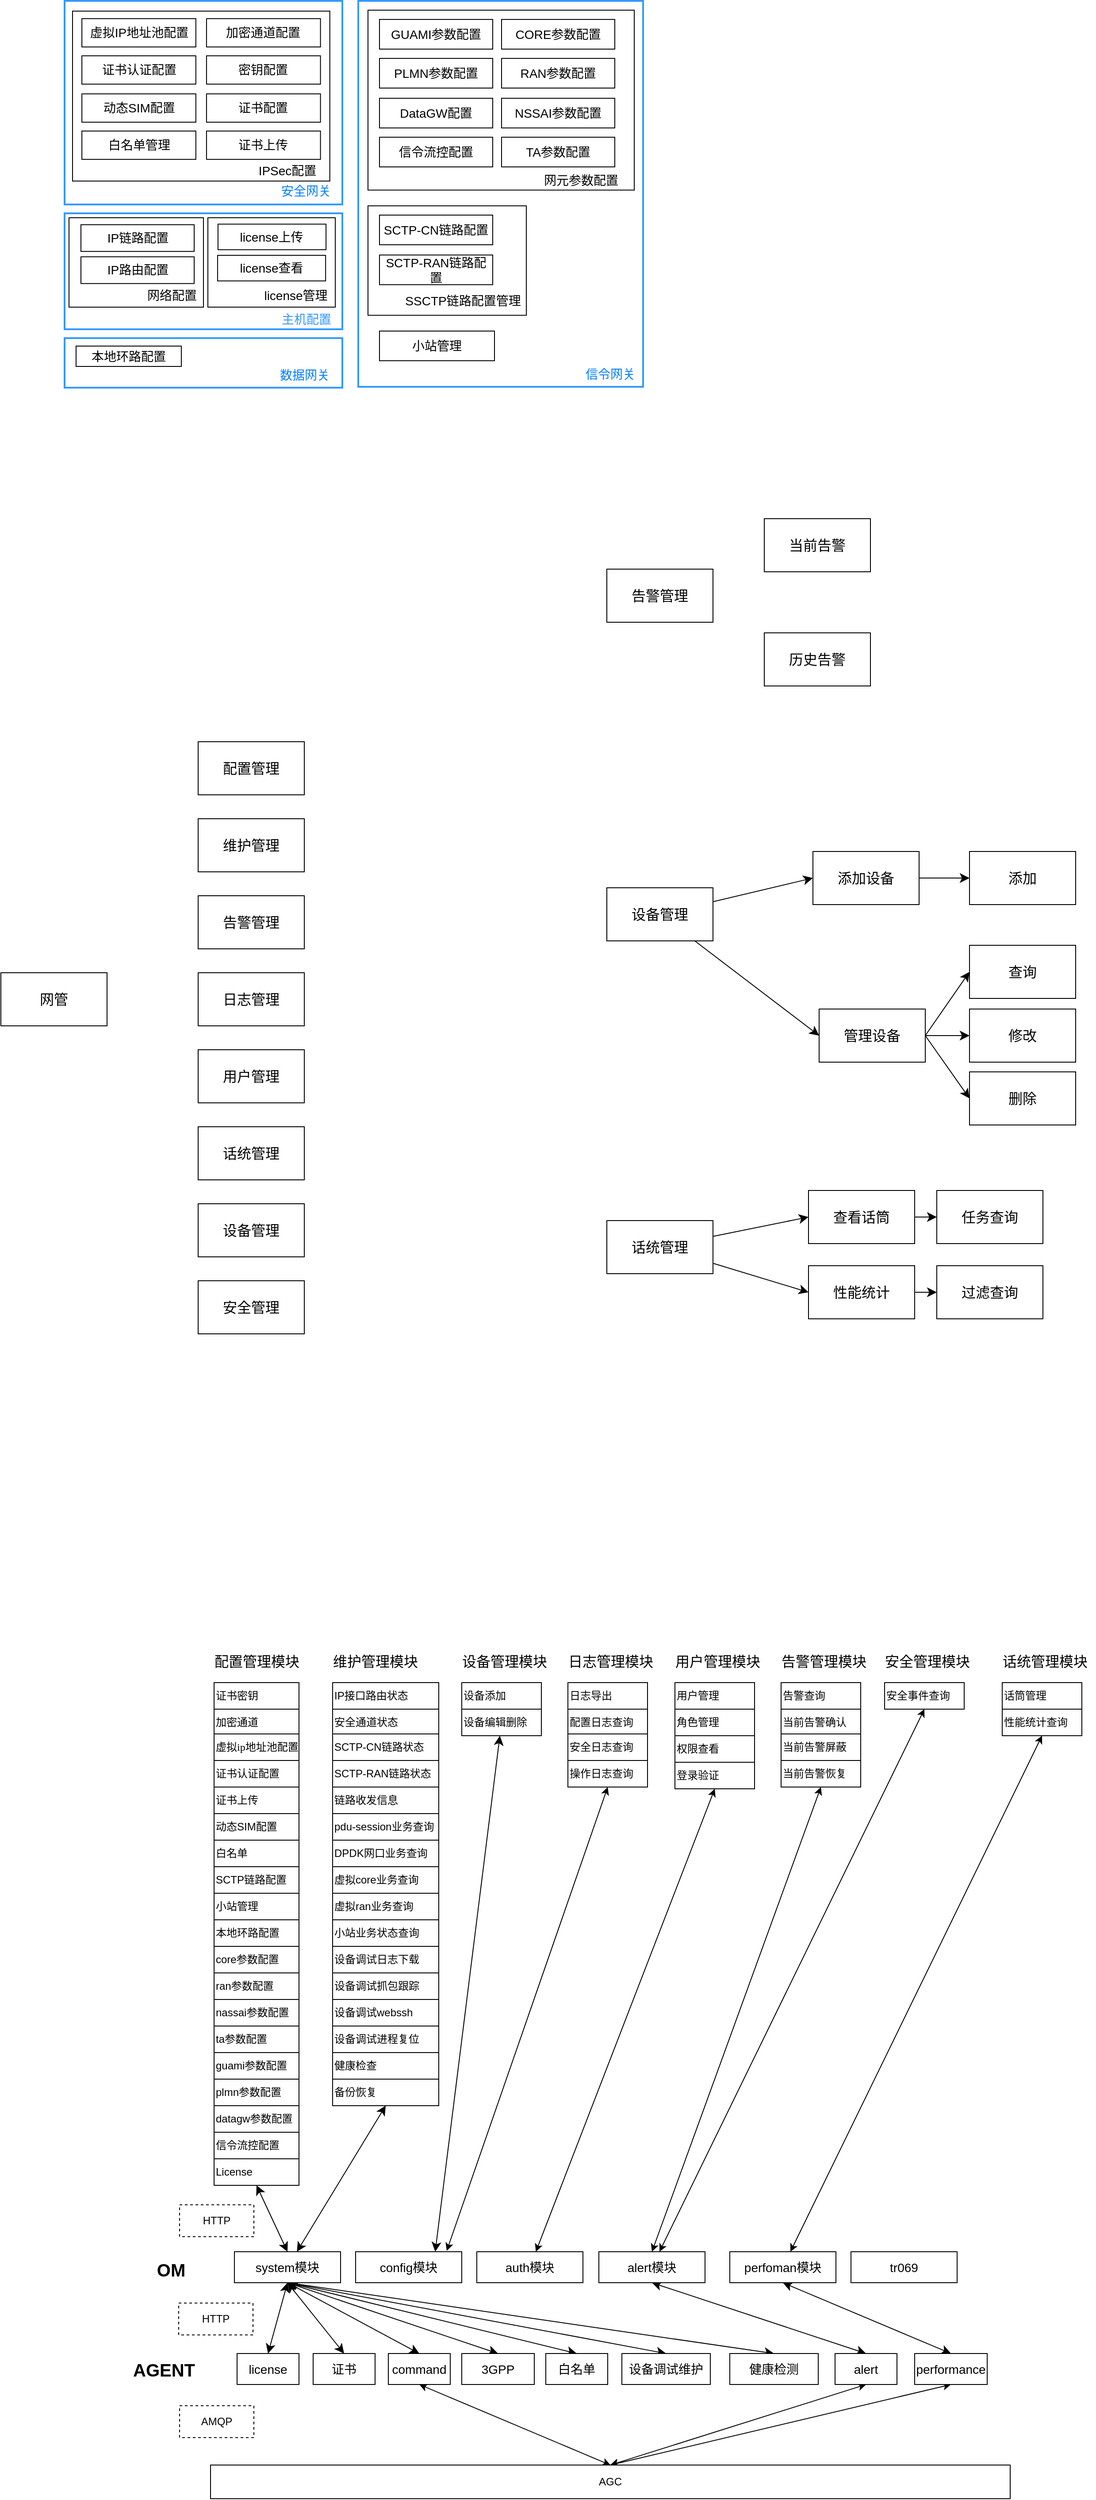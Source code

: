<mxfile version="22.1.17" type="github">
  <diagram name="第 1 页" id="DEjIbC8M0QPoEUeSra0J">
    <mxGraphModel dx="1722" dy="2152" grid="0" gridSize="10" guides="1" tooltips="1" connect="1" arrows="1" fold="1" page="0" pageScale="1" pageWidth="827" pageHeight="1169" math="0" shadow="0">
      <root>
        <mxCell id="0" />
        <mxCell id="1" parent="0" />
        <mxCell id="rQOuPGtzIIbg4ZmECWrg-143" value="" style="whiteSpace=wrap;html=1;fontSize=16;strokeWidth=2;strokeColor=#3399FF;" parent="1" vertex="1">
          <mxGeometry x="-1" y="-511" width="314" height="56" as="geometry" />
        </mxCell>
        <mxCell id="rQOuPGtzIIbg4ZmECWrg-138" value="" style="whiteSpace=wrap;html=1;fontSize=16;" parent="1" vertex="1">
          <mxGeometry x="86" y="-631" width="168" height="104" as="geometry" />
        </mxCell>
        <mxCell id="rQOuPGtzIIbg4ZmECWrg-137" value="" style="whiteSpace=wrap;html=1;fontSize=16;strokeColor=#3399FF;strokeWidth=2;" parent="1" vertex="1">
          <mxGeometry x="-1" y="-652" width="314" height="131" as="geometry" />
        </mxCell>
        <mxCell id="rQOuPGtzIIbg4ZmECWrg-9" value="网管" style="whiteSpace=wrap;html=1;fontSize=16;" parent="1" vertex="1">
          <mxGeometry x="-73" y="206" width="120" height="60" as="geometry" />
        </mxCell>
        <mxCell id="rQOuPGtzIIbg4ZmECWrg-10" value="配置管理" style="whiteSpace=wrap;html=1;fontSize=16;" parent="1" vertex="1">
          <mxGeometry x="150" y="-55" width="120" height="60" as="geometry" />
        </mxCell>
        <mxCell id="rQOuPGtzIIbg4ZmECWrg-11" value="维护管理" style="whiteSpace=wrap;html=1;fontSize=16;" parent="1" vertex="1">
          <mxGeometry x="150" y="32" width="120" height="60" as="geometry" />
        </mxCell>
        <mxCell id="rQOuPGtzIIbg4ZmECWrg-12" value="告警管理" style="whiteSpace=wrap;html=1;fontSize=16;" parent="1" vertex="1">
          <mxGeometry x="150" y="119" width="120" height="60" as="geometry" />
        </mxCell>
        <mxCell id="rQOuPGtzIIbg4ZmECWrg-13" value="日志管理" style="whiteSpace=wrap;html=1;fontSize=16;" parent="1" vertex="1">
          <mxGeometry x="150" y="206" width="120" height="60" as="geometry" />
        </mxCell>
        <mxCell id="rQOuPGtzIIbg4ZmECWrg-14" value="用户管理" style="whiteSpace=wrap;html=1;fontSize=16;" parent="1" vertex="1">
          <mxGeometry x="150" y="293" width="120" height="60" as="geometry" />
        </mxCell>
        <mxCell id="rQOuPGtzIIbg4ZmECWrg-15" value="话统管理" style="whiteSpace=wrap;html=1;fontSize=16;" parent="1" vertex="1">
          <mxGeometry x="150" y="380" width="120" height="60" as="geometry" />
        </mxCell>
        <mxCell id="rQOuPGtzIIbg4ZmECWrg-16" value="设备管理" style="whiteSpace=wrap;html=1;fontSize=16;" parent="1" vertex="1">
          <mxGeometry x="150" y="467" width="120" height="60" as="geometry" />
        </mxCell>
        <mxCell id="rQOuPGtzIIbg4ZmECWrg-17" value="安全管理" style="whiteSpace=wrap;html=1;fontSize=16;" parent="1" vertex="1">
          <mxGeometry x="150" y="554" width="120" height="60" as="geometry" />
        </mxCell>
        <mxCell id="rQOuPGtzIIbg4ZmECWrg-25" style="edgeStyle=none;curved=1;rounded=0;orthogonalLoop=1;jettySize=auto;html=1;entryX=0;entryY=0.5;entryDx=0;entryDy=0;fontSize=12;startSize=8;endSize=8;" parent="1" source="rQOuPGtzIIbg4ZmECWrg-22" target="rQOuPGtzIIbg4ZmECWrg-23" edge="1">
          <mxGeometry relative="1" as="geometry" />
        </mxCell>
        <mxCell id="rQOuPGtzIIbg4ZmECWrg-26" style="edgeStyle=none;curved=1;rounded=0;orthogonalLoop=1;jettySize=auto;html=1;fontSize=12;startSize=8;endSize=8;entryX=0;entryY=0.5;entryDx=0;entryDy=0;" parent="1" source="rQOuPGtzIIbg4ZmECWrg-22" target="rQOuPGtzIIbg4ZmECWrg-24" edge="1">
          <mxGeometry relative="1" as="geometry" />
        </mxCell>
        <mxCell id="rQOuPGtzIIbg4ZmECWrg-22" value="设备管理" style="whiteSpace=wrap;html=1;fontSize=16;" parent="1" vertex="1">
          <mxGeometry x="612" y="110" width="120" height="60" as="geometry" />
        </mxCell>
        <mxCell id="rQOuPGtzIIbg4ZmECWrg-28" style="edgeStyle=none;curved=1;rounded=0;orthogonalLoop=1;jettySize=auto;html=1;fontSize=12;startSize=8;endSize=8;" parent="1" source="rQOuPGtzIIbg4ZmECWrg-23" target="rQOuPGtzIIbg4ZmECWrg-27" edge="1">
          <mxGeometry relative="1" as="geometry" />
        </mxCell>
        <mxCell id="rQOuPGtzIIbg4ZmECWrg-23" value="添加设备" style="whiteSpace=wrap;html=1;fontSize=16;" parent="1" vertex="1">
          <mxGeometry x="845" y="69" width="120" height="60" as="geometry" />
        </mxCell>
        <mxCell id="rQOuPGtzIIbg4ZmECWrg-30" style="edgeStyle=none;curved=1;rounded=0;orthogonalLoop=1;jettySize=auto;html=1;exitX=1;exitY=0.5;exitDx=0;exitDy=0;fontSize=12;startSize=8;endSize=8;entryX=0;entryY=0.5;entryDx=0;entryDy=0;" parent="1" source="rQOuPGtzIIbg4ZmECWrg-24" target="rQOuPGtzIIbg4ZmECWrg-29" edge="1">
          <mxGeometry relative="1" as="geometry" />
        </mxCell>
        <mxCell id="rQOuPGtzIIbg4ZmECWrg-39" style="edgeStyle=none;curved=1;rounded=0;orthogonalLoop=1;jettySize=auto;html=1;exitX=1;exitY=0.5;exitDx=0;exitDy=0;entryX=0;entryY=0.5;entryDx=0;entryDy=0;fontSize=12;startSize=8;endSize=8;" parent="1" source="rQOuPGtzIIbg4ZmECWrg-24" target="rQOuPGtzIIbg4ZmECWrg-36" edge="1">
          <mxGeometry relative="1" as="geometry" />
        </mxCell>
        <mxCell id="rQOuPGtzIIbg4ZmECWrg-40" style="edgeStyle=none;curved=1;rounded=0;orthogonalLoop=1;jettySize=auto;html=1;entryX=0;entryY=0.5;entryDx=0;entryDy=0;fontSize=12;startSize=8;endSize=8;exitX=1;exitY=0.5;exitDx=0;exitDy=0;" parent="1" source="rQOuPGtzIIbg4ZmECWrg-24" target="rQOuPGtzIIbg4ZmECWrg-38" edge="1">
          <mxGeometry relative="1" as="geometry" />
        </mxCell>
        <mxCell id="rQOuPGtzIIbg4ZmECWrg-24" value="管理设备" style="whiteSpace=wrap;html=1;fontSize=16;" parent="1" vertex="1">
          <mxGeometry x="852" y="247" width="120" height="60" as="geometry" />
        </mxCell>
        <mxCell id="rQOuPGtzIIbg4ZmECWrg-27" value="添加" style="whiteSpace=wrap;html=1;fontSize=16;" parent="1" vertex="1">
          <mxGeometry x="1022" y="69" width="120" height="60" as="geometry" />
        </mxCell>
        <mxCell id="rQOuPGtzIIbg4ZmECWrg-29" value="查询" style="whiteSpace=wrap;html=1;fontSize=16;" parent="1" vertex="1">
          <mxGeometry x="1022" y="175" width="120" height="60" as="geometry" />
        </mxCell>
        <mxCell id="rQOuPGtzIIbg4ZmECWrg-33" style="edgeStyle=none;curved=1;rounded=0;orthogonalLoop=1;jettySize=auto;html=1;fontSize=12;startSize=8;endSize=8;entryX=0;entryY=0.5;entryDx=0;entryDy=0;" parent="1" source="rQOuPGtzIIbg4ZmECWrg-31" target="rQOuPGtzIIbg4ZmECWrg-32" edge="1">
          <mxGeometry relative="1" as="geometry" />
        </mxCell>
        <mxCell id="rQOuPGtzIIbg4ZmECWrg-35" style="edgeStyle=none;curved=1;rounded=0;orthogonalLoop=1;jettySize=auto;html=1;entryX=0;entryY=0.5;entryDx=0;entryDy=0;fontSize=12;startSize=8;endSize=8;" parent="1" source="rQOuPGtzIIbg4ZmECWrg-31" target="rQOuPGtzIIbg4ZmECWrg-34" edge="1">
          <mxGeometry relative="1" as="geometry" />
        </mxCell>
        <mxCell id="rQOuPGtzIIbg4ZmECWrg-31" value="话统管理" style="whiteSpace=wrap;html=1;fontSize=16;" parent="1" vertex="1">
          <mxGeometry x="612" y="486" width="120" height="60" as="geometry" />
        </mxCell>
        <mxCell id="rQOuPGtzIIbg4ZmECWrg-45" style="edgeStyle=none;curved=1;rounded=0;orthogonalLoop=1;jettySize=auto;html=1;fontSize=12;startSize=8;endSize=8;" parent="1" source="rQOuPGtzIIbg4ZmECWrg-32" target="rQOuPGtzIIbg4ZmECWrg-44" edge="1">
          <mxGeometry relative="1" as="geometry" />
        </mxCell>
        <mxCell id="rQOuPGtzIIbg4ZmECWrg-32" value="查看话筒" style="whiteSpace=wrap;html=1;fontSize=16;" parent="1" vertex="1">
          <mxGeometry x="840" y="452" width="120" height="60" as="geometry" />
        </mxCell>
        <mxCell id="rQOuPGtzIIbg4ZmECWrg-42" style="edgeStyle=none;curved=1;rounded=0;orthogonalLoop=1;jettySize=auto;html=1;exitX=1;exitY=0.5;exitDx=0;exitDy=0;entryX=0;entryY=0.5;entryDx=0;entryDy=0;fontSize=12;startSize=8;endSize=8;" parent="1" source="rQOuPGtzIIbg4ZmECWrg-34" target="rQOuPGtzIIbg4ZmECWrg-41" edge="1">
          <mxGeometry relative="1" as="geometry" />
        </mxCell>
        <mxCell id="rQOuPGtzIIbg4ZmECWrg-34" value="性能统计" style="whiteSpace=wrap;html=1;fontSize=16;" parent="1" vertex="1">
          <mxGeometry x="840" y="537" width="120" height="60" as="geometry" />
        </mxCell>
        <mxCell id="rQOuPGtzIIbg4ZmECWrg-36" value="修改" style="whiteSpace=wrap;html=1;fontSize=16;" parent="1" vertex="1">
          <mxGeometry x="1022" y="247" width="120" height="60" as="geometry" />
        </mxCell>
        <mxCell id="rQOuPGtzIIbg4ZmECWrg-38" value="删除" style="whiteSpace=wrap;html=1;fontSize=16;" parent="1" vertex="1">
          <mxGeometry x="1022" y="318" width="120" height="60" as="geometry" />
        </mxCell>
        <mxCell id="rQOuPGtzIIbg4ZmECWrg-41" value="过滤查询" style="whiteSpace=wrap;html=1;fontSize=16;" parent="1" vertex="1">
          <mxGeometry x="985" y="537" width="120" height="60" as="geometry" />
        </mxCell>
        <mxCell id="rQOuPGtzIIbg4ZmECWrg-44" value="任务查询" style="whiteSpace=wrap;html=1;fontSize=16;" parent="1" vertex="1">
          <mxGeometry x="985" y="452" width="120" height="60" as="geometry" />
        </mxCell>
        <mxCell id="rQOuPGtzIIbg4ZmECWrg-46" value="告警管理" style="whiteSpace=wrap;html=1;fontSize=16;" parent="1" vertex="1">
          <mxGeometry x="612" y="-250" width="120" height="60" as="geometry" />
        </mxCell>
        <mxCell id="rQOuPGtzIIbg4ZmECWrg-47" value="当前告警" style="whiteSpace=wrap;html=1;fontSize=16;" parent="1" vertex="1">
          <mxGeometry x="790" y="-307" width="120" height="60" as="geometry" />
        </mxCell>
        <mxCell id="rQOuPGtzIIbg4ZmECWrg-48" value="历史告警" style="whiteSpace=wrap;html=1;fontSize=16;" parent="1" vertex="1">
          <mxGeometry x="790" y="-178" width="120" height="60" as="geometry" />
        </mxCell>
        <mxCell id="rQOuPGtzIIbg4ZmECWrg-99" value="本地环路配置" style="whiteSpace=wrap;html=1;fontSize=14;" parent="1" vertex="1">
          <mxGeometry x="12" y="-502" width="119" height="23" as="geometry" />
        </mxCell>
        <mxCell id="rQOuPGtzIIbg4ZmECWrg-112" value="" style="group;labelBackgroundColor=none;strokeWidth=2;strokeColor=#3399FF;" parent="1" vertex="1" connectable="0">
          <mxGeometry x="-1" y="-892" width="314" height="230" as="geometry" />
        </mxCell>
        <mxCell id="rQOuPGtzIIbg4ZmECWrg-111" value="安全网关" style="text;html=1;strokeColor=none;fillColor=none;align=center;verticalAlign=middle;whiteSpace=wrap;rounded=0;fontSize=14;fontColor=#007FFF;" parent="rQOuPGtzIIbg4ZmECWrg-112" vertex="1">
          <mxGeometry x="232.481" y="200" width="81.519" height="30" as="geometry" />
        </mxCell>
        <mxCell id="rQOuPGtzIIbg4ZmECWrg-110" value="" style="group" parent="rQOuPGtzIIbg4ZmECWrg-112" vertex="1" connectable="0">
          <mxGeometry x="8.998" y="11.56" width="290.853" height="195" as="geometry" />
        </mxCell>
        <mxCell id="rQOuPGtzIIbg4ZmECWrg-106" value="" style="rounded=0;whiteSpace=wrap;html=1;fontSize=16;" parent="rQOuPGtzIIbg4ZmECWrg-110" vertex="1">
          <mxGeometry width="290.853" height="192" as="geometry" />
        </mxCell>
        <mxCell id="rQOuPGtzIIbg4ZmECWrg-71" value="证书认证配置" style="whiteSpace=wrap;html=1;fontSize=14;" parent="rQOuPGtzIIbg4ZmECWrg-110" vertex="1">
          <mxGeometry x="10.567" y="50.5" width="128.821" height="32" as="geometry" />
        </mxCell>
        <mxCell id="rQOuPGtzIIbg4ZmECWrg-72" value="虚拟IP地址池配置" style="whiteSpace=wrap;html=1;fontSize=14;" parent="rQOuPGtzIIbg4ZmECWrg-110" vertex="1">
          <mxGeometry x="10.567" y="8.5" width="128.821" height="32" as="geometry" />
        </mxCell>
        <mxCell id="rQOuPGtzIIbg4ZmECWrg-73" value="密钥配置" style="whiteSpace=wrap;html=1;fontSize=14;" parent="rQOuPGtzIIbg4ZmECWrg-110" vertex="1">
          <mxGeometry x="151.465" y="50.5" width="128.821" height="32" as="geometry" />
        </mxCell>
        <mxCell id="rQOuPGtzIIbg4ZmECWrg-74" value="白名单管理" style="whiteSpace=wrap;html=1;fontSize=14;" parent="rQOuPGtzIIbg4ZmECWrg-110" vertex="1">
          <mxGeometry x="10.567" y="135.5" width="128.821" height="32" as="geometry" />
        </mxCell>
        <mxCell id="rQOuPGtzIIbg4ZmECWrg-76" value="加密通道配置" style="whiteSpace=wrap;html=1;fontSize=14;" parent="rQOuPGtzIIbg4ZmECWrg-110" vertex="1">
          <mxGeometry x="151.465" y="8.5" width="128.821" height="32" as="geometry" />
        </mxCell>
        <mxCell id="rQOuPGtzIIbg4ZmECWrg-77" value="证书配置" style="whiteSpace=wrap;html=1;fontSize=14;" parent="rQOuPGtzIIbg4ZmECWrg-110" vertex="1">
          <mxGeometry x="151.465" y="93.5" width="128.821" height="32" as="geometry" />
        </mxCell>
        <mxCell id="rQOuPGtzIIbg4ZmECWrg-78" value="证书上传" style="whiteSpace=wrap;html=1;fontSize=14;" parent="rQOuPGtzIIbg4ZmECWrg-110" vertex="1">
          <mxGeometry x="151.465" y="135.5" width="128.821" height="32" as="geometry" />
        </mxCell>
        <mxCell id="rQOuPGtzIIbg4ZmECWrg-79" value="动态SIM配置" style="whiteSpace=wrap;html=1;fontSize=14;" parent="rQOuPGtzIIbg4ZmECWrg-110" vertex="1">
          <mxGeometry x="10.567" y="93.5" width="128.821" height="32" as="geometry" />
        </mxCell>
        <mxCell id="rQOuPGtzIIbg4ZmECWrg-107" value="IPSec配置" style="text;html=1;strokeColor=none;fillColor=none;align=center;verticalAlign=middle;whiteSpace=wrap;rounded=0;fontSize=14;" parent="rQOuPGtzIIbg4ZmECWrg-110" vertex="1">
          <mxGeometry x="202.288" y="165" width="81.519" height="30" as="geometry" />
        </mxCell>
        <mxCell id="rQOuPGtzIIbg4ZmECWrg-136" value="" style="group" parent="1" vertex="1" connectable="0">
          <mxGeometry x="331" y="-892" width="339" height="438" as="geometry" />
        </mxCell>
        <mxCell id="rQOuPGtzIIbg4ZmECWrg-130" value="" style="rounded=0;whiteSpace=wrap;html=1;fontSize=16;labelBorderColor=#007FFF;strokeWidth=2;strokeColor=#3399FF;" parent="rQOuPGtzIIbg4ZmECWrg-136" vertex="1">
          <mxGeometry width="322" height="436.014" as="geometry" />
        </mxCell>
        <mxCell id="rQOuPGtzIIbg4ZmECWrg-114" value="" style="rounded=0;whiteSpace=wrap;html=1;fontSize=16;" parent="rQOuPGtzIIbg4ZmECWrg-136" vertex="1">
          <mxGeometry x="11" y="10.478" width="301" height="203.282" as="geometry" />
        </mxCell>
        <mxCell id="rQOuPGtzIIbg4ZmECWrg-98" value="小站管理" style="whiteSpace=wrap;html=1;fontSize=14;" parent="rQOuPGtzIIbg4ZmECWrg-136" vertex="1">
          <mxGeometry x="24" y="373.03" width="130" height="33.53" as="geometry" />
        </mxCell>
        <mxCell id="rQOuPGtzIIbg4ZmECWrg-113" value="" style="group" parent="rQOuPGtzIIbg4ZmECWrg-136" vertex="1" connectable="0">
          <mxGeometry x="24" y="20.957" width="266" height="166.608" as="geometry" />
        </mxCell>
        <mxCell id="rQOuPGtzIIbg4ZmECWrg-81" value="PLMN参数配置" style="whiteSpace=wrap;html=1;fontSize=14;" parent="rQOuPGtzIIbg4ZmECWrg-113" vertex="1">
          <mxGeometry y="44.01" width="128" height="33.531" as="geometry" />
        </mxCell>
        <mxCell id="rQOuPGtzIIbg4ZmECWrg-82" value="GUAMI参数配置" style="whiteSpace=wrap;html=1;fontSize=14;" parent="rQOuPGtzIIbg4ZmECWrg-113" vertex="1">
          <mxGeometry width="128" height="33.531" as="geometry" />
        </mxCell>
        <mxCell id="rQOuPGtzIIbg4ZmECWrg-83" value="RAN参数配置" style="whiteSpace=wrap;html=1;fontSize=14;" parent="rQOuPGtzIIbg4ZmECWrg-113" vertex="1">
          <mxGeometry x="138" y="44.01" width="128" height="33.531" as="geometry" />
        </mxCell>
        <mxCell id="rQOuPGtzIIbg4ZmECWrg-84" value="信令流控配置" style="whiteSpace=wrap;html=1;fontSize=14;" parent="rQOuPGtzIIbg4ZmECWrg-113" vertex="1">
          <mxGeometry y="133.077" width="128" height="33.531" as="geometry" />
        </mxCell>
        <mxCell id="rQOuPGtzIIbg4ZmECWrg-85" value="CORE参数配置" style="whiteSpace=wrap;html=1;fontSize=14;" parent="rQOuPGtzIIbg4ZmECWrg-113" vertex="1">
          <mxGeometry x="138" width="128" height="33.531" as="geometry" />
        </mxCell>
        <mxCell id="rQOuPGtzIIbg4ZmECWrg-86" value="NSSAI参数配置" style="whiteSpace=wrap;html=1;fontSize=14;" parent="rQOuPGtzIIbg4ZmECWrg-113" vertex="1">
          <mxGeometry x="138" y="89.067" width="128" height="33.531" as="geometry" />
        </mxCell>
        <mxCell id="rQOuPGtzIIbg4ZmECWrg-87" value="TA参数配置" style="whiteSpace=wrap;html=1;fontSize=14;" parent="rQOuPGtzIIbg4ZmECWrg-113" vertex="1">
          <mxGeometry x="138" y="133.077" width="128" height="33.531" as="geometry" />
        </mxCell>
        <mxCell id="rQOuPGtzIIbg4ZmECWrg-88" value="DataGW配置" style="whiteSpace=wrap;html=1;fontSize=14;" parent="rQOuPGtzIIbg4ZmECWrg-113" vertex="1">
          <mxGeometry y="89.067" width="128" height="33.531" as="geometry" />
        </mxCell>
        <mxCell id="rQOuPGtzIIbg4ZmECWrg-129" value="网元参数配置" style="text;html=1;strokeColor=none;fillColor=none;align=center;verticalAlign=middle;whiteSpace=wrap;rounded=0;fontSize=14;" parent="rQOuPGtzIIbg4ZmECWrg-136" vertex="1">
          <mxGeometry x="198" y="187.565" width="108" height="31.435" as="geometry" />
        </mxCell>
        <mxCell id="rQOuPGtzIIbg4ZmECWrg-131" value="信令网关" style="text;html=1;strokeColor=none;fillColor=none;align=center;verticalAlign=middle;whiteSpace=wrap;rounded=0;fontSize=14;fontColor=#007FFF;" parent="rQOuPGtzIIbg4ZmECWrg-136" vertex="1">
          <mxGeometry x="231" y="406.565" width="108" height="31.435" as="geometry" />
        </mxCell>
        <mxCell id="rQOuPGtzIIbg4ZmECWrg-132" value="" style="rounded=0;whiteSpace=wrap;html=1;fontSize=16;" parent="rQOuPGtzIIbg4ZmECWrg-136" vertex="1">
          <mxGeometry x="11" y="231.57" width="179" height="123.65" as="geometry" />
        </mxCell>
        <mxCell id="rQOuPGtzIIbg4ZmECWrg-91" value="SCTP-RAN链路配置" style="whiteSpace=wrap;html=1;fontSize=14;" parent="rQOuPGtzIIbg4ZmECWrg-136" vertex="1">
          <mxGeometry x="24" y="287.11" width="128" height="33.53" as="geometry" />
        </mxCell>
        <mxCell id="rQOuPGtzIIbg4ZmECWrg-93" value="SCTP-CN链路配置" style="whiteSpace=wrap;html=1;fontSize=14;" parent="rQOuPGtzIIbg4ZmECWrg-136" vertex="1">
          <mxGeometry x="24" y="242" width="128" height="33.53" as="geometry" />
        </mxCell>
        <mxCell id="rQOuPGtzIIbg4ZmECWrg-133" value="SSCTP链路配置管理" style="text;html=1;strokeColor=none;fillColor=none;align=center;verticalAlign=middle;whiteSpace=wrap;rounded=0;fontSize=14;" parent="rQOuPGtzIIbg4ZmECWrg-136" vertex="1">
          <mxGeometry x="35" y="323.781" width="167" height="31.435" as="geometry" />
        </mxCell>
        <mxCell id="rQOuPGtzIIbg4ZmECWrg-144" value="数据网关" style="text;html=1;align=center;verticalAlign=middle;resizable=0;points=[];autosize=1;strokeColor=none;fillColor=none;fontSize=14;fontColor=#007FFF;" parent="1" vertex="1">
          <mxGeometry x="233" y="-484" width="74" height="29" as="geometry" />
        </mxCell>
        <mxCell id="rQOuPGtzIIbg4ZmECWrg-145" value="&lt;font style=&quot;font-size: 14px;&quot;&gt;主机配置&lt;/font&gt;" style="text;html=1;align=center;verticalAlign=middle;resizable=0;points=[];autosize=1;strokeColor=none;fillColor=none;fontSize=16;fontColor=#3399FF;" parent="1" vertex="1">
          <mxGeometry x="235" y="-549" width="74" height="31" as="geometry" />
        </mxCell>
        <mxCell id="rQOuPGtzIIbg4ZmECWrg-147" value="" style="group" parent="1" vertex="1" connectable="0">
          <mxGeometry x="161" y="-647" width="145" height="103" as="geometry" />
        </mxCell>
        <mxCell id="rQOuPGtzIIbg4ZmECWrg-141" value="" style="whiteSpace=wrap;html=1;fontSize=16;" parent="rQOuPGtzIIbg4ZmECWrg-147" vertex="1">
          <mxGeometry width="144.046" height="101" as="geometry" />
        </mxCell>
        <mxCell id="rQOuPGtzIIbg4ZmECWrg-102" value="license上传" style="whiteSpace=wrap;html=1;fontSize=14;" parent="rQOuPGtzIIbg4ZmECWrg-147" vertex="1">
          <mxGeometry x="11.447" y="7.228" width="122.105" height="28.912" as="geometry" />
        </mxCell>
        <mxCell id="rQOuPGtzIIbg4ZmECWrg-103" value="license查看" style="whiteSpace=wrap;html=1;fontSize=14;" parent="rQOuPGtzIIbg4ZmECWrg-147" vertex="1">
          <mxGeometry x="10.97" y="42.465" width="122.105" height="28.912" as="geometry" />
        </mxCell>
        <mxCell id="rQOuPGtzIIbg4ZmECWrg-142" value="&lt;font style=&quot;font-size: 14px;&quot;&gt;license管理&lt;/font&gt;" style="text;html=1;align=center;verticalAlign=middle;resizable=0;points=[];autosize=1;strokeColor=none;fillColor=none;fontSize=16;" parent="rQOuPGtzIIbg4ZmECWrg-147" vertex="1">
          <mxGeometry x="54.375" y="71.377" width="90" height="31" as="geometry" />
        </mxCell>
        <mxCell id="rQOuPGtzIIbg4ZmECWrg-149" value="" style="group" parent="1" vertex="1" connectable="0">
          <mxGeometry x="4" y="-647" width="153" height="102" as="geometry" />
        </mxCell>
        <mxCell id="rQOuPGtzIIbg4ZmECWrg-148" value="" style="whiteSpace=wrap;html=1;fontSize=16;" parent="rQOuPGtzIIbg4ZmECWrg-149" vertex="1">
          <mxGeometry width="152" height="101.019" as="geometry" />
        </mxCell>
        <mxCell id="rQOuPGtzIIbg4ZmECWrg-146" value="" style="group" parent="rQOuPGtzIIbg4ZmECWrg-149" vertex="1" connectable="0">
          <mxGeometry x="2" y="4.722" width="151" height="90.667" as="geometry" />
        </mxCell>
        <mxCell id="rQOuPGtzIIbg4ZmECWrg-140" value="网络配置" style="text;html=1;align=center;verticalAlign=middle;resizable=0;points=[];autosize=1;strokeColor=none;fillColor=none;fontSize=14;" parent="rQOuPGtzIIbg4ZmECWrg-146" vertex="1">
          <mxGeometry x="77" y="68.556" width="74" height="29" as="geometry" />
        </mxCell>
        <mxCell id="rQOuPGtzIIbg4ZmECWrg-104" value="IP链路配置" style="whiteSpace=wrap;html=1;fontSize=14;" parent="rQOuPGtzIIbg4ZmECWrg-146" vertex="1">
          <mxGeometry x="11.5" y="3.129" width="128" height="30.222" as="geometry" />
        </mxCell>
        <mxCell id="rQOuPGtzIIbg4ZmECWrg-101" value="IP路由配置" style="whiteSpace=wrap;html=1;fontSize=14;" parent="rQOuPGtzIIbg4ZmECWrg-149" vertex="1">
          <mxGeometry x="13.5" y="44.132" width="128" height="30.222" as="geometry" />
        </mxCell>
        <mxCell id="rQOuPGtzIIbg4ZmECWrg-153" value="配置管理模块" style="text;html=1;align=center;verticalAlign=middle;resizable=0;points=[];autosize=1;strokeColor=none;fillColor=none;fontSize=16;" parent="1" vertex="1">
          <mxGeometry x="159" y="968" width="114" height="31" as="geometry" />
        </mxCell>
        <mxCell id="rQOuPGtzIIbg4ZmECWrg-155" value="证书密钥" style="whiteSpace=wrap;html=1;fontSize=12;align=left;spacing=2;spacingTop=0;" parent="1" vertex="1">
          <mxGeometry x="168" y="1008" width="96" height="30" as="geometry" />
        </mxCell>
        <mxCell id="rQOuPGtzIIbg4ZmECWrg-156" value="加密通道" style="whiteSpace=wrap;html=1;fontSize=12;align=left;spacing=2;spacingTop=0;" parent="1" vertex="1">
          <mxGeometry x="168" y="1038" width="96" height="30" as="geometry" />
        </mxCell>
        <mxCell id="rQOuPGtzIIbg4ZmECWrg-157" value="虚拟&lt;span style=&quot;font-size: 12px; font-family: &amp;quot;Times New Roman&amp;quot;, serif;&quot; lang=&quot;EN-US&quot;&gt;ip&lt;/span&gt;&lt;span style=&quot;font-size: 12px; font-family: 宋体;&quot;&gt;地址池配置&lt;/span&gt;" style="whiteSpace=wrap;html=1;fontSize=12;align=left;spacing=2;spacingTop=0;" parent="1" vertex="1">
          <mxGeometry x="168" y="1066" width="96" height="30" as="geometry" />
        </mxCell>
        <mxCell id="rQOuPGtzIIbg4ZmECWrg-159" value="证书认证配置" style="whiteSpace=wrap;html=1;fontSize=12;align=left;spacing=2;spacingTop=0;" parent="1" vertex="1">
          <mxGeometry x="168" y="1096" width="96" height="30" as="geometry" />
        </mxCell>
        <mxCell id="rQOuPGtzIIbg4ZmECWrg-160" value="白名单" style="whiteSpace=wrap;html=1;fontSize=12;align=left;spacing=2;spacingTop=0;" parent="1" vertex="1">
          <mxGeometry x="168" y="1186" width="96" height="30" as="geometry" />
        </mxCell>
        <mxCell id="rQOuPGtzIIbg4ZmECWrg-161" value="小站管理" style="whiteSpace=wrap;html=1;fontSize=12;align=left;spacing=2;spacingTop=0;" parent="1" vertex="1">
          <mxGeometry x="168" y="1246" width="96" height="30" as="geometry" />
        </mxCell>
        <mxCell id="rQOuPGtzIIbg4ZmECWrg-162" value="SCTP链路配置" style="whiteSpace=wrap;html=1;fontSize=12;align=left;spacing=2;spacingTop=0;" parent="1" vertex="1">
          <mxGeometry x="168" y="1216" width="96" height="30" as="geometry" />
        </mxCell>
        <mxCell id="rQOuPGtzIIbg4ZmECWrg-163" value="本地环路配置" style="whiteSpace=wrap;html=1;fontSize=12;align=left;spacing=2;spacingTop=0;" parent="1" vertex="1">
          <mxGeometry x="168" y="1276" width="96" height="30" as="geometry" />
        </mxCell>
        <mxCell id="rQOuPGtzIIbg4ZmECWrg-164" value="动态SIM配置" style="whiteSpace=wrap;html=1;fontSize=12;align=left;spacing=2;spacingTop=0;" parent="1" vertex="1">
          <mxGeometry x="168" y="1156" width="96" height="30" as="geometry" />
        </mxCell>
        <mxCell id="rQOuPGtzIIbg4ZmECWrg-272" style="edgeStyle=none;curved=1;rounded=0;orthogonalLoop=1;jettySize=auto;html=1;exitX=0.5;exitY=1;exitDx=0;exitDy=0;entryX=0.5;entryY=0;entryDx=0;entryDy=0;fontSize=12;startSize=8;endSize=8;startArrow=classic;startFill=1;" parent="1" source="rQOuPGtzIIbg4ZmECWrg-166" target="rQOuPGtzIIbg4ZmECWrg-244" edge="1">
          <mxGeometry relative="1" as="geometry" />
        </mxCell>
        <mxCell id="rQOuPGtzIIbg4ZmECWrg-166" value="License" style="whiteSpace=wrap;html=1;fontSize=12;align=left;spacing=2;spacingTop=0;" parent="1" vertex="1">
          <mxGeometry x="168" y="1546" width="96" height="30" as="geometry" />
        </mxCell>
        <mxCell id="rQOuPGtzIIbg4ZmECWrg-169" value="ran参数配置" style="whiteSpace=wrap;html=1;fontSize=12;align=left;spacing=2;spacingTop=0;" parent="1" vertex="1">
          <mxGeometry x="168" y="1336" width="96" height="30" as="geometry" />
        </mxCell>
        <mxCell id="rQOuPGtzIIbg4ZmECWrg-170" value="ta参数配置" style="whiteSpace=wrap;html=1;fontSize=12;align=left;spacing=2;spacingTop=0;" parent="1" vertex="1">
          <mxGeometry x="168" y="1396" width="96" height="30" as="geometry" />
        </mxCell>
        <mxCell id="rQOuPGtzIIbg4ZmECWrg-171" value="nassai参数配置" style="whiteSpace=wrap;html=1;fontSize=12;align=left;spacing=2;spacingTop=0;" parent="1" vertex="1">
          <mxGeometry x="168" y="1366" width="96" height="30" as="geometry" />
        </mxCell>
        <mxCell id="rQOuPGtzIIbg4ZmECWrg-172" value="guami参数配置" style="whiteSpace=wrap;html=1;fontSize=12;align=left;spacing=2;spacingTop=0;" parent="1" vertex="1">
          <mxGeometry x="168" y="1426" width="96" height="30" as="geometry" />
        </mxCell>
        <mxCell id="rQOuPGtzIIbg4ZmECWrg-173" value="core参数配置" style="whiteSpace=wrap;html=1;fontSize=12;align=left;spacing=2;spacingTop=0;" parent="1" vertex="1">
          <mxGeometry x="168" y="1306" width="96" height="30" as="geometry" />
        </mxCell>
        <mxCell id="rQOuPGtzIIbg4ZmECWrg-174" value="datagw参数配置" style="whiteSpace=wrap;html=1;fontSize=12;align=left;spacing=2;spacingTop=0;" parent="1" vertex="1">
          <mxGeometry x="168" y="1486" width="96" height="30" as="geometry" />
        </mxCell>
        <mxCell id="rQOuPGtzIIbg4ZmECWrg-176" value="信令流控配置" style="whiteSpace=wrap;html=1;fontSize=12;align=left;spacing=2;spacingTop=0;" parent="1" vertex="1">
          <mxGeometry x="168" y="1516" width="96" height="30" as="geometry" />
        </mxCell>
        <mxCell id="rQOuPGtzIIbg4ZmECWrg-178" value="plmn参数配置" style="whiteSpace=wrap;html=1;fontSize=12;align=left;spacing=2;spacingTop=0;" parent="1" vertex="1">
          <mxGeometry x="168" y="1456" width="96" height="30" as="geometry" />
        </mxCell>
        <mxCell id="rQOuPGtzIIbg4ZmECWrg-179" value="证书上传" style="whiteSpace=wrap;html=1;fontSize=12;align=left;spacing=2;spacingTop=0;" parent="1" vertex="1">
          <mxGeometry x="168" y="1126" width="96" height="30" as="geometry" />
        </mxCell>
        <mxCell id="rQOuPGtzIIbg4ZmECWrg-181" value="维护管理模块" style="text;html=1;align=center;verticalAlign=middle;resizable=0;points=[];autosize=1;strokeColor=none;fillColor=none;fontSize=16;" parent="1" vertex="1">
          <mxGeometry x="293" y="968" width="114" height="31" as="geometry" />
        </mxCell>
        <mxCell id="rQOuPGtzIIbg4ZmECWrg-182" value="IP接口路由状态" style="whiteSpace=wrap;html=1;fontSize=12;align=left;spacing=2;spacingTop=0;" parent="1" vertex="1">
          <mxGeometry x="302" y="1008" width="120" height="30" as="geometry" />
        </mxCell>
        <mxCell id="rQOuPGtzIIbg4ZmECWrg-183" value="安全通道状态" style="whiteSpace=wrap;html=1;fontSize=12;align=left;spacing=2;spacingTop=0;" parent="1" vertex="1">
          <mxGeometry x="302" y="1038" width="120" height="30" as="geometry" />
        </mxCell>
        <mxCell id="rQOuPGtzIIbg4ZmECWrg-184" value="SCTP-CN链路状态" style="whiteSpace=wrap;html=1;fontSize=12;align=left;spacing=2;spacingTop=0;" parent="1" vertex="1">
          <mxGeometry x="302" y="1066" width="120" height="30" as="geometry" />
        </mxCell>
        <mxCell id="rQOuPGtzIIbg4ZmECWrg-185" value="SCTP-RAN链路状态" style="whiteSpace=wrap;html=1;fontSize=12;align=left;spacing=2;spacingTop=0;" parent="1" vertex="1">
          <mxGeometry x="302" y="1096" width="120" height="30" as="geometry" />
        </mxCell>
        <mxCell id="rQOuPGtzIIbg4ZmECWrg-186" value="DPDK网口业务查询" style="whiteSpace=wrap;html=1;fontSize=12;align=left;spacing=2;spacingTop=0;" parent="1" vertex="1">
          <mxGeometry x="302" y="1186" width="120" height="30" as="geometry" />
        </mxCell>
        <mxCell id="rQOuPGtzIIbg4ZmECWrg-187" value="虚拟ran业务查询" style="whiteSpace=wrap;html=1;fontSize=12;align=left;spacing=2;spacingTop=0;" parent="1" vertex="1">
          <mxGeometry x="302" y="1246" width="120" height="30" as="geometry" />
        </mxCell>
        <mxCell id="rQOuPGtzIIbg4ZmECWrg-188" value="虚拟core业务查询" style="whiteSpace=wrap;html=1;fontSize=12;align=left;spacing=2;spacingTop=0;" parent="1" vertex="1">
          <mxGeometry x="302" y="1216" width="120" height="30" as="geometry" />
        </mxCell>
        <mxCell id="rQOuPGtzIIbg4ZmECWrg-189" value="小站业务状态查询" style="whiteSpace=wrap;html=1;fontSize=12;align=left;spacing=2;spacingTop=0;" parent="1" vertex="1">
          <mxGeometry x="302" y="1276" width="120" height="30" as="geometry" />
        </mxCell>
        <mxCell id="rQOuPGtzIIbg4ZmECWrg-190" value="pdu-session业务查询" style="whiteSpace=wrap;html=1;fontSize=12;align=left;spacing=2;spacingTop=0;" parent="1" vertex="1">
          <mxGeometry x="302" y="1156" width="120" height="30" as="geometry" />
        </mxCell>
        <mxCell id="rQOuPGtzIIbg4ZmECWrg-192" value="设备调试抓包跟踪" style="whiteSpace=wrap;html=1;fontSize=12;align=left;spacing=2;spacingTop=0;" parent="1" vertex="1">
          <mxGeometry x="302" y="1336" width="120" height="30" as="geometry" />
        </mxCell>
        <mxCell id="rQOuPGtzIIbg4ZmECWrg-193" value="设备调试进程复位" style="whiteSpace=wrap;html=1;fontSize=12;align=left;spacing=2;spacingTop=0;" parent="1" vertex="1">
          <mxGeometry x="302" y="1396" width="120" height="30" as="geometry" />
        </mxCell>
        <mxCell id="rQOuPGtzIIbg4ZmECWrg-194" value="设备调试webssh" style="whiteSpace=wrap;html=1;fontSize=12;align=left;spacing=2;spacingTop=0;" parent="1" vertex="1">
          <mxGeometry x="302" y="1366" width="120" height="30" as="geometry" />
        </mxCell>
        <mxCell id="rQOuPGtzIIbg4ZmECWrg-195" value="健康检查" style="whiteSpace=wrap;html=1;fontSize=12;align=left;spacing=2;spacingTop=0;" parent="1" vertex="1">
          <mxGeometry x="302" y="1426" width="120" height="30" as="geometry" />
        </mxCell>
        <mxCell id="rQOuPGtzIIbg4ZmECWrg-196" value="设备调试日志下载" style="whiteSpace=wrap;html=1;fontSize=12;align=left;spacing=2;spacingTop=0;" parent="1" vertex="1">
          <mxGeometry x="302" y="1306" width="120" height="30" as="geometry" />
        </mxCell>
        <mxCell id="rQOuPGtzIIbg4ZmECWrg-276" style="edgeStyle=none;curved=1;rounded=0;orthogonalLoop=1;jettySize=auto;html=1;exitX=0.5;exitY=1;exitDx=0;exitDy=0;fontSize=12;startSize=8;endSize=8;startArrow=classic;startFill=1;" parent="1" source="rQOuPGtzIIbg4ZmECWrg-199" target="rQOuPGtzIIbg4ZmECWrg-244" edge="1">
          <mxGeometry relative="1" as="geometry" />
        </mxCell>
        <mxCell id="rQOuPGtzIIbg4ZmECWrg-199" value="备份恢复" style="whiteSpace=wrap;html=1;fontSize=12;align=left;spacing=2;spacingTop=0;" parent="1" vertex="1">
          <mxGeometry x="302" y="1456" width="120" height="30" as="geometry" />
        </mxCell>
        <mxCell id="rQOuPGtzIIbg4ZmECWrg-200" value="链路收发信息" style="whiteSpace=wrap;html=1;fontSize=12;align=left;spacing=2;spacingTop=0;" parent="1" vertex="1">
          <mxGeometry x="302" y="1126" width="120" height="30" as="geometry" />
        </mxCell>
        <mxCell id="rQOuPGtzIIbg4ZmECWrg-202" value="告警管理模块" style="text;html=1;align=center;verticalAlign=middle;resizable=0;points=[];autosize=1;strokeColor=none;fillColor=none;fontSize=16;" parent="1" vertex="1">
          <mxGeometry x="800" y="968" width="114" height="31" as="geometry" />
        </mxCell>
        <mxCell id="rQOuPGtzIIbg4ZmECWrg-203" value="告警查询" style="whiteSpace=wrap;html=1;fontSize=12;align=left;spacing=2;spacingTop=0;" parent="1" vertex="1">
          <mxGeometry x="809" y="1008" width="90" height="30" as="geometry" />
        </mxCell>
        <mxCell id="rQOuPGtzIIbg4ZmECWrg-204" value="当前告警确认" style="whiteSpace=wrap;html=1;fontSize=12;align=left;spacing=2;spacingTop=0;" parent="1" vertex="1">
          <mxGeometry x="809" y="1038" width="90" height="30" as="geometry" />
        </mxCell>
        <mxCell id="rQOuPGtzIIbg4ZmECWrg-205" value="当前告警屏蔽" style="whiteSpace=wrap;html=1;fontSize=12;align=left;spacing=2;spacingTop=0;" parent="1" vertex="1">
          <mxGeometry x="809" y="1066" width="90" height="30" as="geometry" />
        </mxCell>
        <mxCell id="MGpcBs6N29of94yibkw6-12" style="rounded=0;orthogonalLoop=1;jettySize=auto;html=1;exitX=0.5;exitY=1;exitDx=0;exitDy=0;entryX=0.5;entryY=0;entryDx=0;entryDy=0;startArrow=classic;startFill=1;" edge="1" parent="1" source="rQOuPGtzIIbg4ZmECWrg-219" target="rQOuPGtzIIbg4ZmECWrg-246">
          <mxGeometry relative="1" as="geometry" />
        </mxCell>
        <mxCell id="rQOuPGtzIIbg4ZmECWrg-219" value="当前告警恢复" style="whiteSpace=wrap;html=1;fontSize=12;align=left;spacing=2;spacingTop=0;" parent="1" vertex="1">
          <mxGeometry x="809" y="1096" width="90" height="30" as="geometry" />
        </mxCell>
        <mxCell id="rQOuPGtzIIbg4ZmECWrg-220" value="日志管理模块" style="text;html=1;align=center;verticalAlign=middle;resizable=0;points=[];autosize=1;strokeColor=none;fillColor=none;fontSize=16;" parent="1" vertex="1">
          <mxGeometry x="559" y="968" width="114" height="31" as="geometry" />
        </mxCell>
        <mxCell id="rQOuPGtzIIbg4ZmECWrg-221" value="日志导出" style="whiteSpace=wrap;html=1;fontSize=12;align=left;spacing=2;spacingTop=0;" parent="1" vertex="1">
          <mxGeometry x="568" y="1008" width="90" height="30" as="geometry" />
        </mxCell>
        <mxCell id="rQOuPGtzIIbg4ZmECWrg-222" value="配置日志查询" style="whiteSpace=wrap;html=1;fontSize=12;align=left;spacing=2;spacingTop=0;" parent="1" vertex="1">
          <mxGeometry x="568" y="1038" width="90" height="30" as="geometry" />
        </mxCell>
        <mxCell id="rQOuPGtzIIbg4ZmECWrg-223" value="安全日志查询" style="whiteSpace=wrap;html=1;fontSize=12;align=left;spacing=2;spacingTop=0;" parent="1" vertex="1">
          <mxGeometry x="568" y="1066" width="90" height="30" as="geometry" />
        </mxCell>
        <mxCell id="rQOuPGtzIIbg4ZmECWrg-224" value="操作日志查询" style="whiteSpace=wrap;html=1;fontSize=12;align=left;spacing=2;spacingTop=0;" parent="1" vertex="1">
          <mxGeometry x="568" y="1096" width="90" height="30" as="geometry" />
        </mxCell>
        <mxCell id="rQOuPGtzIIbg4ZmECWrg-225" value="话统管理模块" style="text;html=1;align=center;verticalAlign=middle;resizable=0;points=[];autosize=1;strokeColor=none;fillColor=none;fontSize=16;" parent="1" vertex="1">
          <mxGeometry x="1050" y="968" width="114" height="31" as="geometry" />
        </mxCell>
        <mxCell id="rQOuPGtzIIbg4ZmECWrg-226" value="话筒管理" style="whiteSpace=wrap;html=1;fontSize=12;align=left;spacing=2;spacingTop=0;" parent="1" vertex="1">
          <mxGeometry x="1059" y="1008" width="90" height="30" as="geometry" />
        </mxCell>
        <mxCell id="MGpcBs6N29of94yibkw6-14" style="rounded=0;orthogonalLoop=1;jettySize=auto;html=1;exitX=0.5;exitY=1;exitDx=0;exitDy=0;startArrow=classic;startFill=1;" edge="1" parent="1" source="rQOuPGtzIIbg4ZmECWrg-227" target="rQOuPGtzIIbg4ZmECWrg-242">
          <mxGeometry relative="1" as="geometry" />
        </mxCell>
        <mxCell id="rQOuPGtzIIbg4ZmECWrg-227" value="性能统计查询" style="whiteSpace=wrap;html=1;fontSize=12;align=left;spacing=2;spacingTop=0;" parent="1" vertex="1">
          <mxGeometry x="1059" y="1038" width="90" height="30" as="geometry" />
        </mxCell>
        <mxCell id="rQOuPGtzIIbg4ZmECWrg-230" value="设备管理模块" style="text;html=1;align=center;verticalAlign=middle;resizable=0;points=[];autosize=1;strokeColor=none;fillColor=none;fontSize=16;" parent="1" vertex="1">
          <mxGeometry x="439" y="968" width="114" height="31" as="geometry" />
        </mxCell>
        <mxCell id="rQOuPGtzIIbg4ZmECWrg-231" value="设备添加" style="whiteSpace=wrap;html=1;fontSize=12;align=left;spacing=2;spacingTop=0;" parent="1" vertex="1">
          <mxGeometry x="448" y="1008" width="90" height="30" as="geometry" />
        </mxCell>
        <mxCell id="rQOuPGtzIIbg4ZmECWrg-280" style="edgeStyle=none;curved=1;rounded=0;orthogonalLoop=1;jettySize=auto;html=1;entryX=0.75;entryY=0;entryDx=0;entryDy=0;fontSize=12;startSize=8;endSize=8;startArrow=classic;startFill=1;" parent="1" source="rQOuPGtzIIbg4ZmECWrg-232" target="rQOuPGtzIIbg4ZmECWrg-240" edge="1">
          <mxGeometry relative="1" as="geometry" />
        </mxCell>
        <mxCell id="rQOuPGtzIIbg4ZmECWrg-232" value="设备编辑删除" style="whiteSpace=wrap;html=1;fontSize=12;align=left;spacing=2;spacingTop=0;" parent="1" vertex="1">
          <mxGeometry x="448" y="1038" width="90" height="30" as="geometry" />
        </mxCell>
        <mxCell id="rQOuPGtzIIbg4ZmECWrg-233" value="安全管理模块" style="text;html=1;align=center;verticalAlign=middle;resizable=0;points=[];autosize=1;strokeColor=none;fillColor=none;fontSize=16;" parent="1" vertex="1">
          <mxGeometry x="917" y="968" width="114" height="31" as="geometry" />
        </mxCell>
        <mxCell id="MGpcBs6N29of94yibkw6-13" style="rounded=0;orthogonalLoop=1;jettySize=auto;html=1;exitX=0.5;exitY=1;exitDx=0;exitDy=0;startArrow=classic;startFill=1;" edge="1" parent="1" source="rQOuPGtzIIbg4ZmECWrg-234" target="rQOuPGtzIIbg4ZmECWrg-246">
          <mxGeometry relative="1" as="geometry" />
        </mxCell>
        <mxCell id="rQOuPGtzIIbg4ZmECWrg-234" value="安全事件查询" style="whiteSpace=wrap;html=1;fontSize=12;align=left;spacing=2;spacingTop=0;" parent="1" vertex="1">
          <mxGeometry x="926" y="1008" width="90" height="30" as="geometry" />
        </mxCell>
        <mxCell id="rQOuPGtzIIbg4ZmECWrg-239" value="auth模块" style="whiteSpace=wrap;html=1;fontSize=14;align=center;spacing=2;spacingTop=0;" parent="1" vertex="1">
          <mxGeometry x="465" y="1651" width="120" height="35" as="geometry" />
        </mxCell>
        <mxCell id="rQOuPGtzIIbg4ZmECWrg-240" value="config模块" style="whiteSpace=wrap;html=1;fontSize=14;align=center;spacing=2;spacingTop=0;" parent="1" vertex="1">
          <mxGeometry x="328" y="1651" width="120" height="35" as="geometry" />
        </mxCell>
        <mxCell id="rQOuPGtzIIbg4ZmECWrg-270" style="edgeStyle=none;curved=1;rounded=0;orthogonalLoop=1;jettySize=auto;html=1;exitX=0.5;exitY=1;exitDx=0;exitDy=0;entryX=0.5;entryY=0;entryDx=0;entryDy=0;fontSize=12;startSize=8;endSize=8;startArrow=classic;startFill=1;" parent="1" source="rQOuPGtzIIbg4ZmECWrg-242" target="rQOuPGtzIIbg4ZmECWrg-255" edge="1">
          <mxGeometry relative="1" as="geometry" />
        </mxCell>
        <mxCell id="rQOuPGtzIIbg4ZmECWrg-242" value="perfoman模块" style="whiteSpace=wrap;html=1;fontSize=14;align=center;spacing=2;spacingTop=0;" parent="1" vertex="1">
          <mxGeometry x="751" y="1651" width="120" height="35" as="geometry" />
        </mxCell>
        <mxCell id="rQOuPGtzIIbg4ZmECWrg-264" style="edgeStyle=none;curved=1;rounded=0;orthogonalLoop=1;jettySize=auto;html=1;exitX=0.5;exitY=1;exitDx=0;exitDy=0;entryX=0.5;entryY=0;entryDx=0;entryDy=0;fontSize=12;startSize=8;endSize=8;startArrow=classic;startFill=1;" parent="1" source="rQOuPGtzIIbg4ZmECWrg-244" target="rQOuPGtzIIbg4ZmECWrg-251" edge="1">
          <mxGeometry relative="1" as="geometry" />
        </mxCell>
        <mxCell id="rQOuPGtzIIbg4ZmECWrg-265" style="edgeStyle=none;curved=1;rounded=0;orthogonalLoop=1;jettySize=auto;html=1;exitX=0.5;exitY=1;exitDx=0;exitDy=0;entryX=0.5;entryY=0;entryDx=0;entryDy=0;fontSize=12;startSize=8;endSize=8;startArrow=classic;startFill=1;" parent="1" source="rQOuPGtzIIbg4ZmECWrg-244" target="rQOuPGtzIIbg4ZmECWrg-252" edge="1">
          <mxGeometry relative="1" as="geometry" />
        </mxCell>
        <mxCell id="rQOuPGtzIIbg4ZmECWrg-266" style="edgeStyle=none;curved=1;rounded=0;orthogonalLoop=1;jettySize=auto;html=1;exitX=0.5;exitY=1;exitDx=0;exitDy=0;entryX=0.5;entryY=0;entryDx=0;entryDy=0;fontSize=12;startSize=8;endSize=8;startArrow=classic;startFill=1;" parent="1" source="rQOuPGtzIIbg4ZmECWrg-244" target="rQOuPGtzIIbg4ZmECWrg-253" edge="1">
          <mxGeometry relative="1" as="geometry" />
        </mxCell>
        <mxCell id="rQOuPGtzIIbg4ZmECWrg-267" style="edgeStyle=none;curved=1;rounded=0;orthogonalLoop=1;jettySize=auto;html=1;exitX=0.5;exitY=1;exitDx=0;exitDy=0;entryX=0.5;entryY=0;entryDx=0;entryDy=0;fontSize=12;startSize=8;endSize=8;startArrow=classic;startFill=1;" parent="1" source="rQOuPGtzIIbg4ZmECWrg-244" target="rQOuPGtzIIbg4ZmECWrg-258" edge="1">
          <mxGeometry relative="1" as="geometry" />
        </mxCell>
        <mxCell id="rQOuPGtzIIbg4ZmECWrg-268" style="edgeStyle=none;curved=1;rounded=0;orthogonalLoop=1;jettySize=auto;html=1;exitX=0.5;exitY=1;exitDx=0;exitDy=0;entryX=0.5;entryY=0;entryDx=0;entryDy=0;fontSize=12;startSize=8;endSize=8;startArrow=classic;startFill=1;" parent="1" source="rQOuPGtzIIbg4ZmECWrg-244" target="rQOuPGtzIIbg4ZmECWrg-257" edge="1">
          <mxGeometry relative="1" as="geometry" />
        </mxCell>
        <mxCell id="rQOuPGtzIIbg4ZmECWrg-269" style="edgeStyle=none;curved=1;rounded=0;orthogonalLoop=1;jettySize=auto;html=1;exitX=0.5;exitY=1;exitDx=0;exitDy=0;entryX=0.5;entryY=0;entryDx=0;entryDy=0;fontSize=12;startSize=8;endSize=8;startArrow=classic;startFill=1;" parent="1" source="rQOuPGtzIIbg4ZmECWrg-244" target="rQOuPGtzIIbg4ZmECWrg-260" edge="1">
          <mxGeometry relative="1" as="geometry" />
        </mxCell>
        <mxCell id="rQOuPGtzIIbg4ZmECWrg-279" style="edgeStyle=none;curved=1;rounded=0;orthogonalLoop=1;jettySize=auto;html=1;exitX=0.5;exitY=1;exitDx=0;exitDy=0;entryX=0.5;entryY=0;entryDx=0;entryDy=0;fontSize=12;startSize=8;endSize=8;startArrow=classic;startFill=1;" parent="1" source="rQOuPGtzIIbg4ZmECWrg-244" target="rQOuPGtzIIbg4ZmECWrg-277" edge="1">
          <mxGeometry relative="1" as="geometry" />
        </mxCell>
        <mxCell id="rQOuPGtzIIbg4ZmECWrg-244" value="system模块" style="whiteSpace=wrap;html=1;fontSize=14;align=center;spacing=2;spacingTop=0;" parent="1" vertex="1">
          <mxGeometry x="191" y="1651" width="120" height="35" as="geometry" />
        </mxCell>
        <mxCell id="rQOuPGtzIIbg4ZmECWrg-271" style="edgeStyle=none;curved=1;rounded=0;orthogonalLoop=1;jettySize=auto;html=1;exitX=0.5;exitY=1;exitDx=0;exitDy=0;entryX=0.5;entryY=0;entryDx=0;entryDy=0;fontSize=12;startSize=8;endSize=8;startArrow=classic;startFill=1;" parent="1" source="rQOuPGtzIIbg4ZmECWrg-246" target="rQOuPGtzIIbg4ZmECWrg-254" edge="1">
          <mxGeometry relative="1" as="geometry" />
        </mxCell>
        <mxCell id="rQOuPGtzIIbg4ZmECWrg-246" value="alert模块" style="whiteSpace=wrap;html=1;fontSize=14;align=center;spacing=2;spacingTop=0;" parent="1" vertex="1">
          <mxGeometry x="603" y="1651" width="120" height="35" as="geometry" />
        </mxCell>
        <mxCell id="rQOuPGtzIIbg4ZmECWrg-247" value="tr069" style="whiteSpace=wrap;html=1;fontSize=14;align=center;spacing=2;spacingTop=0;" parent="1" vertex="1">
          <mxGeometry x="888" y="1651" width="120" height="35" as="geometry" />
        </mxCell>
        <mxCell id="rQOuPGtzIIbg4ZmECWrg-248" value="OM" style="text;html=1;align=center;verticalAlign=middle;resizable=0;points=[];autosize=1;strokeColor=none;fillColor=none;fontSize=20;fontStyle=1" parent="1" vertex="1">
          <mxGeometry x="93" y="1653" width="51" height="36" as="geometry" />
        </mxCell>
        <mxCell id="rQOuPGtzIIbg4ZmECWrg-249" value="AGENT" style="text;html=1;align=center;verticalAlign=middle;resizable=0;points=[];autosize=1;strokeColor=none;fillColor=none;fontSize=20;fontStyle=1" parent="1" vertex="1">
          <mxGeometry x="67" y="1765.5" width="87" height="36" as="geometry" />
        </mxCell>
        <mxCell id="rQOuPGtzIIbg4ZmECWrg-251" value="license" style="whiteSpace=wrap;html=1;fontSize=14;align=center;spacing=2;spacingTop=0;" parent="1" vertex="1">
          <mxGeometry x="194" y="1766" width="70" height="35" as="geometry" />
        </mxCell>
        <mxCell id="rQOuPGtzIIbg4ZmECWrg-252" value="证书" style="whiteSpace=wrap;html=1;fontSize=14;align=center;spacing=2;spacingTop=0;" parent="1" vertex="1">
          <mxGeometry x="280" y="1766" width="70" height="35" as="geometry" />
        </mxCell>
        <mxCell id="MGpcBs6N29of94yibkw6-16" style="rounded=0;orthogonalLoop=1;jettySize=auto;html=1;exitX=0.5;exitY=1;exitDx=0;exitDy=0;entryX=0.5;entryY=0;entryDx=0;entryDy=0;startArrow=classic;startFill=1;" edge="1" parent="1" source="rQOuPGtzIIbg4ZmECWrg-253" target="MGpcBs6N29of94yibkw6-15">
          <mxGeometry relative="1" as="geometry" />
        </mxCell>
        <mxCell id="rQOuPGtzIIbg4ZmECWrg-253" value="command" style="whiteSpace=wrap;html=1;fontSize=14;align=center;spacing=2;spacingTop=0;" parent="1" vertex="1">
          <mxGeometry x="365" y="1766" width="70" height="35" as="geometry" />
        </mxCell>
        <mxCell id="MGpcBs6N29of94yibkw6-17" style="rounded=0;orthogonalLoop=1;jettySize=auto;html=1;exitX=0.5;exitY=1;exitDx=0;exitDy=0;entryX=0.5;entryY=0;entryDx=0;entryDy=0;startArrow=classic;startFill=1;" edge="1" parent="1" source="rQOuPGtzIIbg4ZmECWrg-254" target="MGpcBs6N29of94yibkw6-15">
          <mxGeometry relative="1" as="geometry" />
        </mxCell>
        <mxCell id="rQOuPGtzIIbg4ZmECWrg-254" value="alert" style="whiteSpace=wrap;html=1;fontSize=14;align=center;spacing=2;spacingTop=0;" parent="1" vertex="1">
          <mxGeometry x="870" y="1766" width="70" height="35" as="geometry" />
        </mxCell>
        <mxCell id="MGpcBs6N29of94yibkw6-18" style="rounded=0;orthogonalLoop=1;jettySize=auto;html=1;exitX=0.5;exitY=1;exitDx=0;exitDy=0;entryX=0.5;entryY=0;entryDx=0;entryDy=0;startArrow=classic;startFill=1;" edge="1" parent="1" source="rQOuPGtzIIbg4ZmECWrg-255" target="MGpcBs6N29of94yibkw6-15">
          <mxGeometry relative="1" as="geometry" />
        </mxCell>
        <mxCell id="rQOuPGtzIIbg4ZmECWrg-255" value="performance" style="whiteSpace=wrap;html=1;fontSize=14;align=center;spacing=2;spacingTop=0;" parent="1" vertex="1">
          <mxGeometry x="960" y="1766" width="82" height="35" as="geometry" />
        </mxCell>
        <mxCell id="rQOuPGtzIIbg4ZmECWrg-257" value="白名单" style="whiteSpace=wrap;html=1;fontSize=14;align=center;spacing=2;spacingTop=0;" parent="1" vertex="1">
          <mxGeometry x="543" y="1766" width="70" height="35" as="geometry" />
        </mxCell>
        <mxCell id="rQOuPGtzIIbg4ZmECWrg-258" value="3GPP" style="whiteSpace=wrap;html=1;fontSize=14;align=center;spacing=2;spacingTop=0;" parent="1" vertex="1">
          <mxGeometry x="448" y="1766" width="82" height="35" as="geometry" />
        </mxCell>
        <mxCell id="rQOuPGtzIIbg4ZmECWrg-260" value="设备调试维护" style="whiteSpace=wrap;html=1;fontSize=14;align=center;spacing=2;spacingTop=0;" parent="1" vertex="1">
          <mxGeometry x="629" y="1766" width="100" height="35" as="geometry" />
        </mxCell>
        <mxCell id="rQOuPGtzIIbg4ZmECWrg-277" value="健康检测" style="whiteSpace=wrap;html=1;fontSize=14;align=center;spacing=2;spacingTop=0;" parent="1" vertex="1">
          <mxGeometry x="751" y="1766" width="100" height="35" as="geometry" />
        </mxCell>
        <mxCell id="MGpcBs6N29of94yibkw6-1" value="用户管理模块" style="text;html=1;align=center;verticalAlign=middle;resizable=0;points=[];autosize=1;strokeColor=none;fillColor=none;fontSize=16;" vertex="1" parent="1">
          <mxGeometry x="680" y="968" width="114" height="31" as="geometry" />
        </mxCell>
        <mxCell id="MGpcBs6N29of94yibkw6-2" value="用户管理" style="whiteSpace=wrap;html=1;fontSize=12;align=left;spacing=2;spacingTop=0;" vertex="1" parent="1">
          <mxGeometry x="689" y="1008" width="90" height="30" as="geometry" />
        </mxCell>
        <mxCell id="MGpcBs6N29of94yibkw6-5" value="角色管理" style="whiteSpace=wrap;html=1;fontSize=12;align=left;spacing=2;spacingTop=0;" vertex="1" parent="1">
          <mxGeometry x="689" y="1038" width="90" height="30" as="geometry" />
        </mxCell>
        <mxCell id="MGpcBs6N29of94yibkw6-6" value="权限查看" style="whiteSpace=wrap;html=1;fontSize=12;align=left;spacing=2;spacingTop=0;" vertex="1" parent="1">
          <mxGeometry x="689" y="1068" width="90" height="30" as="geometry" />
        </mxCell>
        <mxCell id="MGpcBs6N29of94yibkw6-10" value="" style="endArrow=classic;html=1;rounded=0;exitX=0.5;exitY=1;exitDx=0;exitDy=0;startArrow=classic;startFill=1;" edge="1" parent="1" source="rQOuPGtzIIbg4ZmECWrg-224">
          <mxGeometry width="50" height="50" relative="1" as="geometry">
            <mxPoint x="579" y="1266" as="sourcePoint" />
            <mxPoint x="431" y="1650" as="targetPoint" />
          </mxGeometry>
        </mxCell>
        <mxCell id="MGpcBs6N29of94yibkw6-15" value="AGC" style="whiteSpace=wrap;html=1;" vertex="1" parent="1">
          <mxGeometry x="164" y="1892" width="904" height="38" as="geometry" />
        </mxCell>
        <mxCell id="MGpcBs6N29of94yibkw6-23" style="rounded=0;orthogonalLoop=1;jettySize=auto;html=1;exitX=0.5;exitY=1;exitDx=0;exitDy=0;startArrow=classic;startFill=1;" edge="1" parent="1" source="MGpcBs6N29of94yibkw6-22" target="rQOuPGtzIIbg4ZmECWrg-239">
          <mxGeometry relative="1" as="geometry" />
        </mxCell>
        <mxCell id="MGpcBs6N29of94yibkw6-22" value="登录验证" style="whiteSpace=wrap;html=1;fontSize=12;align=left;spacing=2;spacingTop=0;" vertex="1" parent="1">
          <mxGeometry x="689" y="1098" width="90" height="30" as="geometry" />
        </mxCell>
        <mxCell id="MGpcBs6N29of94yibkw6-25" value="HTTP" style="whiteSpace=wrap;html=1;dashed=1;" vertex="1" parent="1">
          <mxGeometry x="129" y="1598" width="84" height="36" as="geometry" />
        </mxCell>
        <mxCell id="MGpcBs6N29of94yibkw6-26" value="HTTP" style="whiteSpace=wrap;html=1;dashed=1;" vertex="1" parent="1">
          <mxGeometry x="128" y="1709" width="84" height="36" as="geometry" />
        </mxCell>
        <mxCell id="MGpcBs6N29of94yibkw6-27" value="AMQP" style="whiteSpace=wrap;html=1;dashed=1;" vertex="1" parent="1">
          <mxGeometry x="129" y="1825" width="84" height="36" as="geometry" />
        </mxCell>
      </root>
    </mxGraphModel>
  </diagram>
</mxfile>
